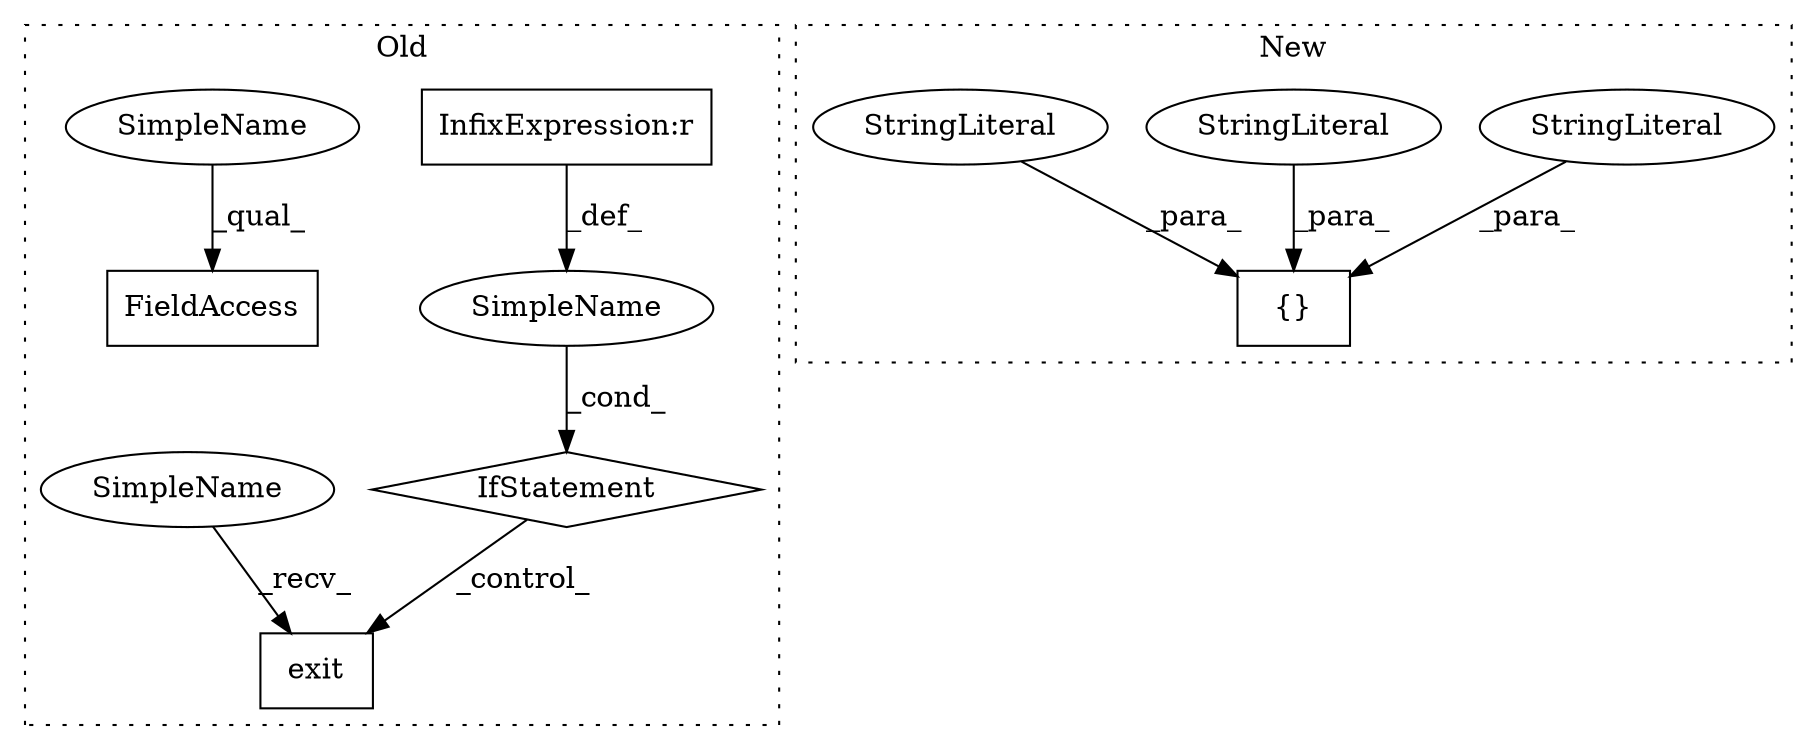 digraph G {
subgraph cluster0 {
1 [label="exit" a="32" s="973,1030" l="5,1" shape="box"];
3 [label="IfStatement" a="25" s="818,959" l="4,2" shape="diamond"];
4 [label="SimpleName" a="42" s="" l="" shape="ellipse"];
5 [label="InfixExpression:r" a="27" s="839" l="8" shape="box"];
9 [label="FieldAccess" a="22" s="870" l="16" shape="box"];
10 [label="SimpleName" a="42" s="870" l="3" shape="ellipse"];
11 [label="SimpleName" a="42" s="969" l="3" shape="ellipse"];
label = "Old";
style="dotted";
}
subgraph cluster1 {
2 [label="{}" a="4" s="1737,2085" l="1,1" shape="box"];
6 [label="StringLiteral" a="45" s="2040" l="45" shape="ellipse"];
7 [label="StringLiteral" a="45" s="1920" l="39" shape="ellipse"];
8 [label="StringLiteral" a="45" s="2000" l="39" shape="ellipse"];
label = "New";
style="dotted";
}
3 -> 1 [label="_control_"];
4 -> 3 [label="_cond_"];
5 -> 4 [label="_def_"];
6 -> 2 [label="_para_"];
7 -> 2 [label="_para_"];
8 -> 2 [label="_para_"];
10 -> 9 [label="_qual_"];
11 -> 1 [label="_recv_"];
}